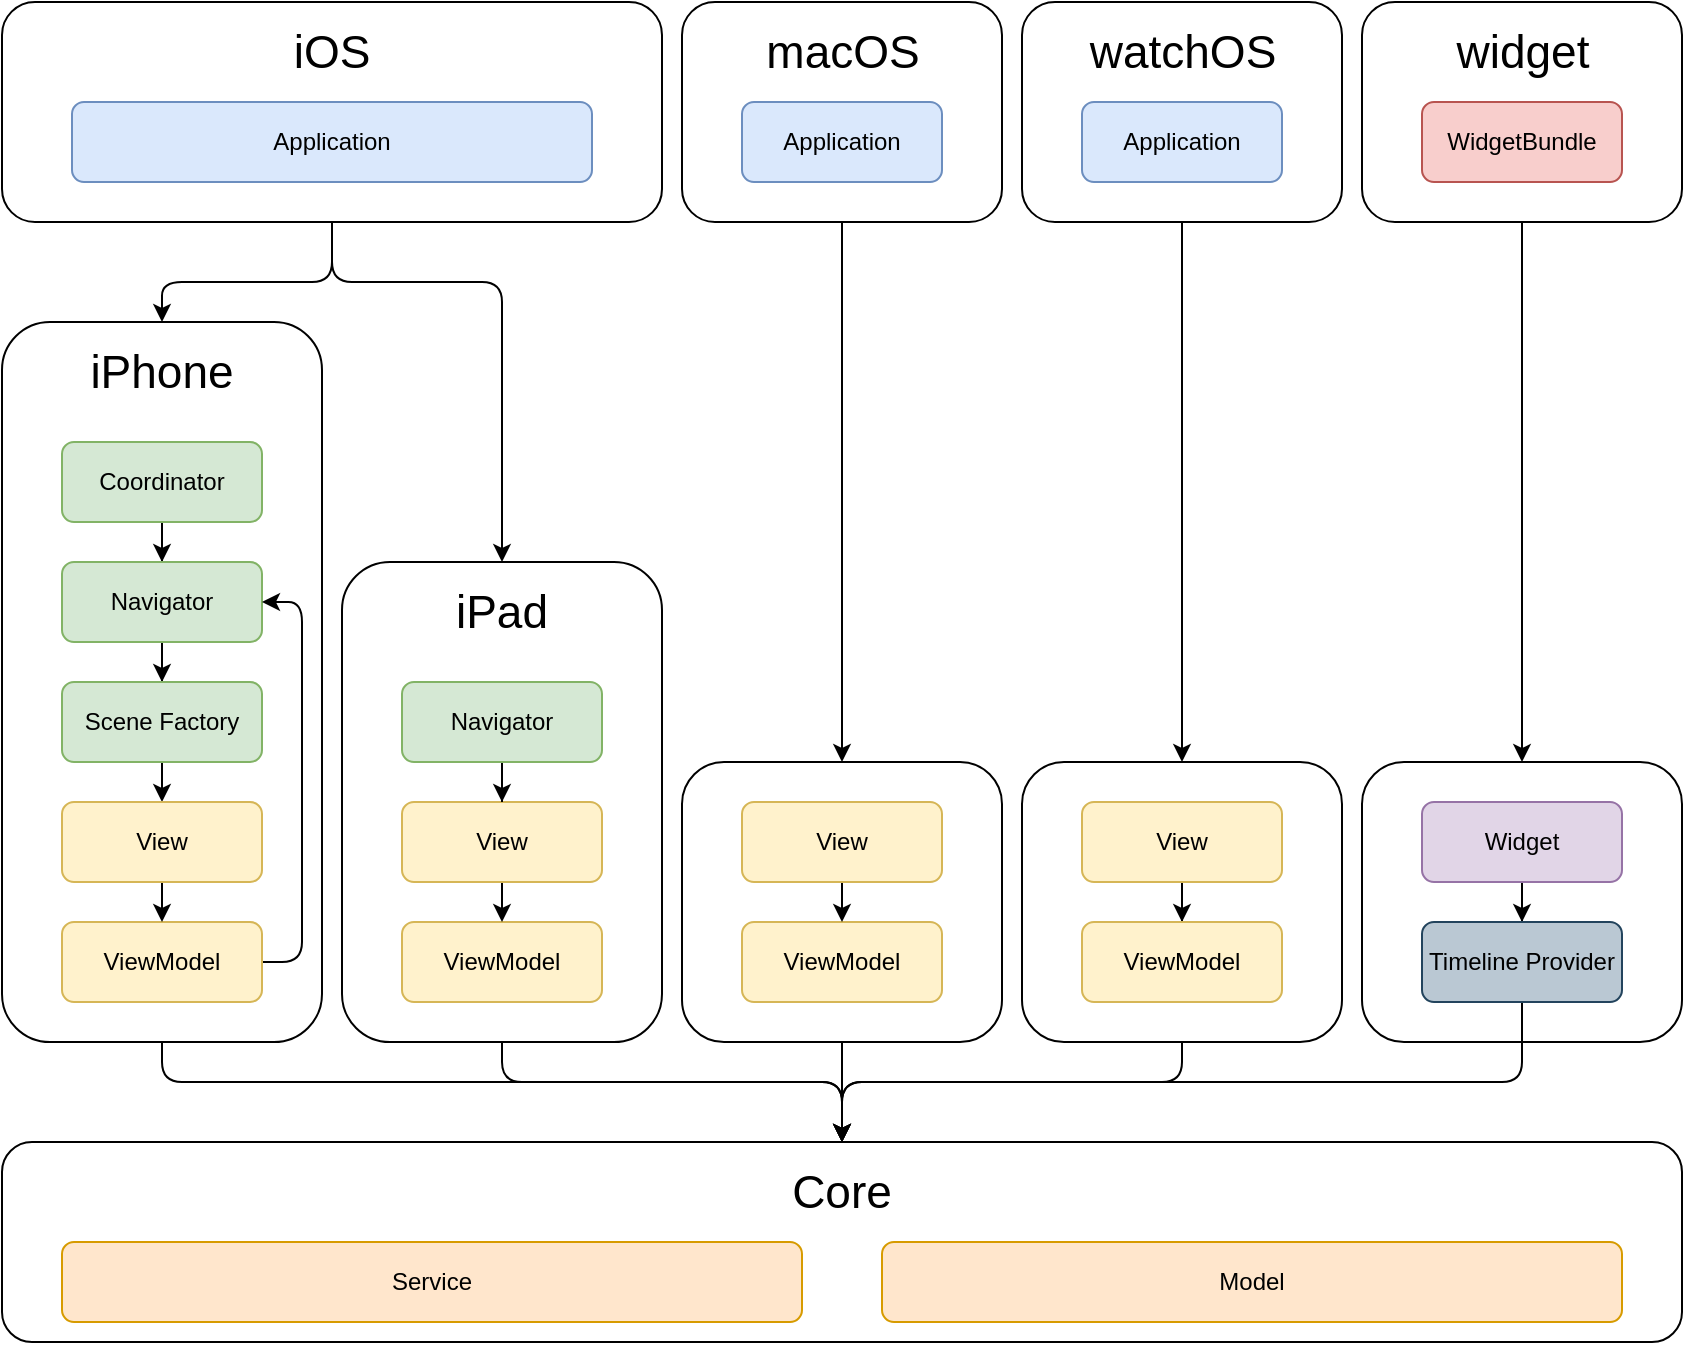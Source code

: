 <mxfile version="24.7.17">
  <diagram name="1 oldal" id="KdIXGfYalOhUa_dOvi26">
    <mxGraphModel dx="954" dy="650" grid="1" gridSize="10" guides="1" tooltips="1" connect="1" arrows="1" fold="1" page="1" pageScale="1" pageWidth="827" pageHeight="1169" math="0" shadow="0">
      <root>
        <mxCell id="0" />
        <mxCell id="1" parent="0" />
        <mxCell id="1GH-yLbW6XLYDxtlig_x-22" style="edgeStyle=orthogonalEdgeStyle;rounded=1;orthogonalLoop=1;jettySize=auto;html=1;curved=0;" parent="1" source="fzBN62UO4oejhAgNgZJR-6" target="fzBN62UO4oejhAgNgZJR-1" edge="1">
          <mxGeometry relative="1" as="geometry">
            <Array as="points">
              <mxPoint x="250" y="910" />
              <mxPoint x="420" y="910" />
            </Array>
          </mxGeometry>
        </mxCell>
        <mxCell id="fzBN62UO4oejhAgNgZJR-6" value="" style="rounded=1;whiteSpace=wrap;html=1;fillColor=none;" parent="1" vertex="1">
          <mxGeometry x="170" y="650" width="160" height="240" as="geometry" />
        </mxCell>
        <mxCell id="1GH-yLbW6XLYDxtlig_x-21" style="edgeStyle=orthogonalEdgeStyle;rounded=1;orthogonalLoop=1;jettySize=auto;html=1;curved=0;" parent="1" source="fzBN62UO4oejhAgNgZJR-3" target="fzBN62UO4oejhAgNgZJR-1" edge="1">
          <mxGeometry relative="1" as="geometry">
            <Array as="points">
              <mxPoint x="80" y="910" />
              <mxPoint x="420" y="910" />
            </Array>
          </mxGeometry>
        </mxCell>
        <mxCell id="fzBN62UO4oejhAgNgZJR-3" value="" style="rounded=1;whiteSpace=wrap;html=1;fillColor=none;" parent="1" vertex="1">
          <mxGeometry y="530" width="160" height="360" as="geometry" />
        </mxCell>
        <mxCell id="fzBN62UO4oejhAgNgZJR-62" style="edgeStyle=orthogonalEdgeStyle;rounded=1;orthogonalLoop=1;jettySize=auto;html=1;entryX=0.5;entryY=0;entryDx=0;entryDy=0;curved=0;" parent="1" source="fzBN62UO4oejhAgNgZJR-60" target="fzBN62UO4oejhAgNgZJR-3" edge="1">
          <mxGeometry relative="1" as="geometry">
            <Array as="points">
              <mxPoint x="165" y="510" />
              <mxPoint x="80" y="510" />
            </Array>
          </mxGeometry>
        </mxCell>
        <mxCell id="fzBN62UO4oejhAgNgZJR-63" style="edgeStyle=orthogonalEdgeStyle;rounded=1;orthogonalLoop=1;jettySize=auto;html=1;exitX=0.5;exitY=1;exitDx=0;exitDy=0;entryX=0.5;entryY=0;entryDx=0;entryDy=0;curved=0;" parent="1" source="fzBN62UO4oejhAgNgZJR-60" target="fzBN62UO4oejhAgNgZJR-6" edge="1">
          <mxGeometry relative="1" as="geometry">
            <Array as="points">
              <mxPoint x="165" y="510" />
              <mxPoint x="250" y="510" />
            </Array>
          </mxGeometry>
        </mxCell>
        <mxCell id="fzBN62UO4oejhAgNgZJR-60" value="" style="rounded=1;whiteSpace=wrap;html=1;fillColor=none;" parent="1" vertex="1">
          <mxGeometry y="370" width="330" height="110" as="geometry" />
        </mxCell>
        <mxCell id="UooaaY11Q18-pTHyj7YI-29" value="iOS" style="text;html=1;strokeColor=none;fillColor=none;align=center;verticalAlign=middle;whiteSpace=wrap;rounded=0;fontSize=23;" parent="1" vertex="1">
          <mxGeometry x="80" y="380" width="170" height="30" as="geometry" />
        </mxCell>
        <mxCell id="UooaaY11Q18-pTHyj7YI-1" value="Application" style="rounded=1;whiteSpace=wrap;html=1;fillColor=#dae8fc;strokeColor=#6c8ebf;" parent="1" vertex="1">
          <mxGeometry x="35" y="420" width="260" height="40" as="geometry" />
        </mxCell>
        <mxCell id="fzBN62UO4oejhAgNgZJR-57" value="iPad" style="text;html=1;strokeColor=none;fillColor=none;align=center;verticalAlign=middle;whiteSpace=wrap;rounded=0;fontSize=23;" parent="1" vertex="1">
          <mxGeometry x="205" y="660" width="90" height="30" as="geometry" />
        </mxCell>
        <mxCell id="fzBN62UO4oejhAgNgZJR-7" style="edgeStyle=orthogonalEdgeStyle;rounded=0;orthogonalLoop=1;jettySize=auto;html=1;" parent="1" edge="1">
          <mxGeometry relative="1" as="geometry">
            <mxPoint x="280" y="630" as="sourcePoint" />
          </mxGeometry>
        </mxCell>
        <mxCell id="fzBN62UO4oejhAgNgZJR-9" style="edgeStyle=orthogonalEdgeStyle;rounded=0;orthogonalLoop=1;jettySize=auto;html=1;" parent="1" edge="1">
          <mxGeometry relative="1" as="geometry">
            <mxPoint x="280" y="690" as="sourcePoint" />
          </mxGeometry>
        </mxCell>
        <mxCell id="fzBN62UO4oejhAgNgZJR-14" value="ViewModel" style="rounded=1;whiteSpace=wrap;html=1;fillColor=#fff2cc;strokeColor=#d6b656;" parent="1" vertex="1">
          <mxGeometry x="200" y="830" width="100" height="40" as="geometry" />
        </mxCell>
        <mxCell id="fzBN62UO4oejhAgNgZJR-15" style="edgeStyle=orthogonalEdgeStyle;rounded=1;orthogonalLoop=1;jettySize=auto;html=1;curved=0;entryX=0.5;entryY=0;entryDx=0;entryDy=0;exitX=0.5;exitY=1;exitDx=0;exitDy=0;" parent="1" source="fzBN62UO4oejhAgNgZJR-16" target="fzBN62UO4oejhAgNgZJR-14" edge="1">
          <mxGeometry relative="1" as="geometry">
            <mxPoint x="250" y="820" as="targetPoint" />
            <Array as="points">
              <mxPoint x="250" y="810" />
              <mxPoint x="250" y="810" />
            </Array>
          </mxGeometry>
        </mxCell>
        <mxCell id="fzBN62UO4oejhAgNgZJR-16" value="View" style="rounded=1;whiteSpace=wrap;html=1;fillColor=#fff2cc;strokeColor=#d6b656;" parent="1" vertex="1">
          <mxGeometry x="200" y="770" width="100" height="40" as="geometry" />
        </mxCell>
        <mxCell id="fzBN62UO4oejhAgNgZJR-56" value="iPhone" style="text;html=1;strokeColor=none;fillColor=none;align=center;verticalAlign=middle;whiteSpace=wrap;rounded=0;fontSize=23;" parent="1" vertex="1">
          <mxGeometry x="35" y="540" width="90" height="30" as="geometry" />
        </mxCell>
        <mxCell id="UooaaY11Q18-pTHyj7YI-13" style="edgeStyle=orthogonalEdgeStyle;rounded=0;orthogonalLoop=1;jettySize=auto;html=1;" parent="1" source="UooaaY11Q18-pTHyj7YI-2" target="UooaaY11Q18-pTHyj7YI-3" edge="1">
          <mxGeometry relative="1" as="geometry" />
        </mxCell>
        <mxCell id="UooaaY11Q18-pTHyj7YI-2" value="Coordinator" style="rounded=1;whiteSpace=wrap;html=1;fillColor=#d5e8d4;strokeColor=#82b366;" parent="1" vertex="1">
          <mxGeometry x="30" y="590" width="100" height="40" as="geometry" />
        </mxCell>
        <mxCell id="UooaaY11Q18-pTHyj7YI-14" style="edgeStyle=orthogonalEdgeStyle;rounded=0;orthogonalLoop=1;jettySize=auto;html=1;" parent="1" source="UooaaY11Q18-pTHyj7YI-3" target="UooaaY11Q18-pTHyj7YI-4" edge="1">
          <mxGeometry relative="1" as="geometry" />
        </mxCell>
        <mxCell id="UooaaY11Q18-pTHyj7YI-15" style="edgeStyle=orthogonalEdgeStyle;rounded=0;orthogonalLoop=1;jettySize=auto;html=1;exitX=0.5;exitY=1;exitDx=0;exitDy=0;entryX=0.5;entryY=0;entryDx=0;entryDy=0;" parent="1" source="UooaaY11Q18-pTHyj7YI-4" target="UooaaY11Q18-pTHyj7YI-7" edge="1">
          <mxGeometry relative="1" as="geometry">
            <Array as="points" />
            <mxPoint x="80" y="690" as="sourcePoint" />
          </mxGeometry>
        </mxCell>
        <mxCell id="UooaaY11Q18-pTHyj7YI-3" value="Navigator" style="rounded=1;whiteSpace=wrap;html=1;fillColor=#d5e8d4;strokeColor=#82b366;" parent="1" vertex="1">
          <mxGeometry x="30" y="650" width="100" height="40" as="geometry" />
        </mxCell>
        <mxCell id="UooaaY11Q18-pTHyj7YI-4" value="Scene Factory" style="rounded=1;whiteSpace=wrap;html=1;fillColor=#d5e8d4;strokeColor=#82b366;" parent="1" vertex="1">
          <mxGeometry x="30" y="710" width="100" height="40" as="geometry" />
        </mxCell>
        <mxCell id="UooaaY11Q18-pTHyj7YI-35" style="edgeStyle=orthogonalEdgeStyle;rounded=1;orthogonalLoop=1;jettySize=auto;html=1;startArrow=none;startFill=0;exitX=1;exitY=0.5;exitDx=0;exitDy=0;endArrow=classic;endFill=1;movable=1;resizable=1;rotatable=1;deletable=1;editable=1;locked=0;connectable=1;flowAnimation=0;" parent="1" source="UooaaY11Q18-pTHyj7YI-5" target="UooaaY11Q18-pTHyj7YI-3" edge="1">
          <mxGeometry relative="1" as="geometry">
            <Array as="points">
              <mxPoint x="150" y="850" />
              <mxPoint x="150" y="670" />
            </Array>
          </mxGeometry>
        </mxCell>
        <mxCell id="UooaaY11Q18-pTHyj7YI-5" value="ViewModel" style="rounded=1;whiteSpace=wrap;html=1;fillColor=#fff2cc;strokeColor=#d6b656;" parent="1" vertex="1">
          <mxGeometry x="30" y="830" width="100" height="40" as="geometry" />
        </mxCell>
        <mxCell id="UooaaY11Q18-pTHyj7YI-16" style="edgeStyle=orthogonalEdgeStyle;rounded=1;orthogonalLoop=1;jettySize=auto;html=1;curved=0;entryX=0.5;entryY=0;entryDx=0;entryDy=0;exitX=0.5;exitY=1;exitDx=0;exitDy=0;" parent="1" source="UooaaY11Q18-pTHyj7YI-7" target="UooaaY11Q18-pTHyj7YI-5" edge="1">
          <mxGeometry relative="1" as="geometry">
            <mxPoint x="80" y="820" as="targetPoint" />
            <Array as="points">
              <mxPoint x="80" y="810" />
              <mxPoint x="80" y="810" />
            </Array>
          </mxGeometry>
        </mxCell>
        <mxCell id="UooaaY11Q18-pTHyj7YI-7" value="View" style="rounded=1;whiteSpace=wrap;html=1;fillColor=#fff2cc;strokeColor=#d6b656;" parent="1" vertex="1">
          <mxGeometry x="30" y="770" width="100" height="40" as="geometry" />
        </mxCell>
        <mxCell id="1GH-yLbW6XLYDxtlig_x-23" style="edgeStyle=orthogonalEdgeStyle;rounded=1;orthogonalLoop=1;jettySize=auto;html=1;curved=0;" parent="1" source="fzBN62UO4oejhAgNgZJR-17" target="fzBN62UO4oejhAgNgZJR-1" edge="1">
          <mxGeometry relative="1" as="geometry" />
        </mxCell>
        <mxCell id="fzBN62UO4oejhAgNgZJR-17" value="" style="rounded=1;whiteSpace=wrap;html=1;fillColor=none;" parent="1" vertex="1">
          <mxGeometry x="340" y="750" width="160" height="140" as="geometry" />
        </mxCell>
        <mxCell id="fzBN62UO4oejhAgNgZJR-18" style="edgeStyle=orthogonalEdgeStyle;rounded=0;orthogonalLoop=1;jettySize=auto;html=1;" parent="1" edge="1">
          <mxGeometry relative="1" as="geometry">
            <mxPoint x="460" y="630" as="sourcePoint" />
          </mxGeometry>
        </mxCell>
        <mxCell id="fzBN62UO4oejhAgNgZJR-20" style="edgeStyle=orthogonalEdgeStyle;rounded=0;orthogonalLoop=1;jettySize=auto;html=1;" parent="1" edge="1">
          <mxGeometry relative="1" as="geometry">
            <mxPoint x="460" y="690" as="sourcePoint" />
          </mxGeometry>
        </mxCell>
        <mxCell id="fzBN62UO4oejhAgNgZJR-25" value="ViewModel" style="rounded=1;whiteSpace=wrap;html=1;fillColor=#fff2cc;strokeColor=#d6b656;" parent="1" vertex="1">
          <mxGeometry x="370" y="830" width="100" height="40" as="geometry" />
        </mxCell>
        <mxCell id="fzBN62UO4oejhAgNgZJR-26" style="edgeStyle=orthogonalEdgeStyle;rounded=1;orthogonalLoop=1;jettySize=auto;html=1;curved=0;entryX=0.5;entryY=0;entryDx=0;entryDy=0;exitX=0.5;exitY=1;exitDx=0;exitDy=0;" parent="1" source="fzBN62UO4oejhAgNgZJR-27" target="fzBN62UO4oejhAgNgZJR-25" edge="1">
          <mxGeometry relative="1" as="geometry">
            <mxPoint x="420" y="820" as="targetPoint" />
            <Array as="points">
              <mxPoint x="420" y="810" />
              <mxPoint x="420" y="810" />
            </Array>
          </mxGeometry>
        </mxCell>
        <mxCell id="fzBN62UO4oejhAgNgZJR-27" value="View" style="rounded=1;whiteSpace=wrap;html=1;fillColor=#fff2cc;strokeColor=#d6b656;" parent="1" vertex="1">
          <mxGeometry x="370" y="770" width="100" height="40" as="geometry" />
        </mxCell>
        <mxCell id="1GH-yLbW6XLYDxtlig_x-24" style="edgeStyle=orthogonalEdgeStyle;rounded=1;orthogonalLoop=1;jettySize=auto;html=1;curved=0;" parent="1" source="5_Yaha5WO8GoKf-d1Jsj-4" target="fzBN62UO4oejhAgNgZJR-1" edge="1">
          <mxGeometry relative="1" as="geometry">
            <Array as="points">
              <mxPoint x="590" y="910" />
              <mxPoint x="420" y="910" />
            </Array>
          </mxGeometry>
        </mxCell>
        <mxCell id="5_Yaha5WO8GoKf-d1Jsj-4" value="&lt;span style=&quot;caret-color: rgba(0, 0, 0, 0); color: rgba(0, 0, 0, 0); font-family: monospace; font-size: 0px; text-align: start; white-space: nowrap;&quot;&gt;%3CmxGraphModel%3E%3Croot%3E%3CmxCell%20id%3D%220%22%2F%3E%3CmxCell%20id%3D%221%22%20parent%3D%220%22%2F%3E%3CmxCell%20id%3D%222%22%20value%3D%22%22%20style%3D%22rounded%3D1%3BwhiteSpace%3Dwrap%3Bhtml%3D1%3BfillColor%3Dnone%3B%22%20vertex%3D%221%22%20parent%3D%221%22%3E%3CmxGeometry%20x%3D%22220%22%20y%3D%22540%22%20width%3D%22160%22%20height%3D%22320%22%20as%3D%22geometry%22%2F%3E%3C%2FmxCell%3E%3CmxCell%20id%3D%223%22%20style%3D%22edgeStyle%3DorthogonalEdgeStyle%3Brounded%3D0%3BorthogonalLoop%3D1%3BjettySize%3Dauto%3Bhtml%3D1%3B%22%20edge%3D%221%22%20source%3D%224%22%20target%3D%227%22%20parent%3D%221%22%3E%3CmxGeometry%20relative%3D%221%22%20as%3D%22geometry%22%2F%3E%3C%2FmxCell%3E%3CmxCell%20id%3D%224%22%20value%3D%22Coordinator%22%20style%3D%22rounded%3D1%3BwhiteSpace%3Dwrap%3Bhtml%3D1%3BfillColor%3D%23d5e8d4%3BstrokeColor%3D%2382b366%3B%22%20vertex%3D%221%22%20parent%3D%221%22%3E%3CmxGeometry%20x%3D%22250%22%20y%3D%22560%22%20width%3D%22100%22%20height%3D%2240%22%20as%3D%22geometry%22%2F%3E%3C%2FmxCell%3E%3CmxCell%20id%3D%225%22%20style%3D%22edgeStyle%3DorthogonalEdgeStyle%3Brounded%3D0%3BorthogonalLoop%3D1%3BjettySize%3Dauto%3Bhtml%3D1%3B%22%20edge%3D%221%22%20source%3D%227%22%20target%3D%228%22%20parent%3D%221%22%3E%3CmxGeometry%20relative%3D%221%22%20as%3D%22geometry%22%2F%3E%3C%2FmxCell%3E%3CmxCell%20id%3D%226%22%20style%3D%22edgeStyle%3DorthogonalEdgeStyle%3Brounded%3D0%3BorthogonalLoop%3D1%3BjettySize%3Dauto%3Bhtml%3D1%3BexitX%3D0.5%3BexitY%3D1%3BexitDx%3D0%3BexitDy%3D0%3BentryX%3D0.5%3BentryY%3D0%3BentryDx%3D0%3BentryDy%3D0%3B%22%20edge%3D%221%22%20source%3D%228%22%20target%3D%2212%22%20parent%3D%221%22%3E%3CmxGeometry%20relative%3D%221%22%20as%3D%22geometry%22%3E%3CArray%20as%3D%22points%22%2F%3E%3CmxPoint%20x%3D%22300%22%20y%3D%22660%22%20as%3D%22sourcePoint%22%2F%3E%3C%2FmxGeometry%3E%3C%2FmxCell%3E%3CmxCell%20id%3D%227%22%20value%3D%22Navigator%22%20style%3D%22rounded%3D1%3BwhiteSpace%3Dwrap%3Bhtml%3D1%3BfillColor%3D%23d5e8d4%3BstrokeColor%3D%2382b366%3B%22%20vertex%3D%221%22%20parent%3D%221%22%3E%3CmxGeometry%20x%3D%22250%22%20y%3D%22620%22%20width%3D%22100%22%20height%3D%2240%22%20as%3D%22geometry%22%2F%3E%3C%2FmxCell%3E%3CmxCell%20id%3D%228%22%20value%3D%22Scene%20Factory%22%20style%3D%22rounded%3D1%3BwhiteSpace%3Dwrap%3Bhtml%3D1%3BfillColor%3D%23d5e8d4%3BstrokeColor%3D%2382b366%3B%22%20vertex%3D%221%22%20parent%3D%221%22%3E%3CmxGeometry%20x%3D%22250%22%20y%3D%22680%22%20width%3D%22100%22%20height%3D%2240%22%20as%3D%22geometry%22%2F%3E%3C%2FmxCell%3E%3CmxCell%20id%3D%229%22%20style%3D%22edgeStyle%3DorthogonalEdgeStyle%3Brounded%3D1%3BorthogonalLoop%3D1%3BjettySize%3Dauto%3Bhtml%3D1%3BstartArrow%3Dnone%3BstartFill%3D0%3BexitX%3D1%3BexitY%3D0.5%3BexitDx%3D0%3BexitDy%3D0%3BendArrow%3Dclassic%3BendFill%3D1%3Bmovable%3D1%3Bresizable%3D1%3Brotatable%3D1%3Bdeletable%3D1%3Beditable%3D1%3Blocked%3D0%3Bconnectable%3D1%3BflowAnimation%3D0%3B%22%20edge%3D%221%22%20source%3D%2210%22%20target%3D%227%22%20parent%3D%221%22%3E%3CmxGeometry%20relative%3D%221%22%20as%3D%22geometry%22%3E%3CArray%20as%3D%22points%22%3E%3CmxPoint%20x%3D%22370%22%20y%3D%22820%22%2F%3E%3CmxPoint%20x%3D%22370%22%20y%3D%22640%22%2F%3E%3C%2FArray%3E%3C%2FmxGeometry%3E%3C%2FmxCell%3E%3CmxCell%20id%3D%2210%22%20value%3D%22ViewModel%22%20style%3D%22rounded%3D1%3BwhiteSpace%3Dwrap%3Bhtml%3D1%3BfillColor%3D%23ffe6cc%3BstrokeColor%3D%23d79b00%3B%22%20vertex%3D%221%22%20parent%3D%221%22%3E%3CmxGeometry%20x%3D%22250%22%20y%3D%22800%22%20width%3D%22100%22%20height%3D%2240%22%20as%3D%22geometry%22%2F%3E%3C%2FmxCell%3E%3CmxCell%20id%3D%2211%22%20style%3D%22edgeStyle%3DorthogonalEdgeStyle%3Brounded%3D1%3BorthogonalLoop%3D1%3BjettySize%3Dauto%3Bhtml%3D1%3Bcurved%3D0%3BentryX%3D0.5%3BentryY%3D0%3BentryDx%3D0%3BentryDy%3D0%3BexitX%3D0.5%3BexitY%3D1%3BexitDx%3D0%3BexitDy%3D0%3B%22%20edge%3D%221%22%20source%3D%2212%22%20target%3D%2210%22%20parent%3D%221%22%3E%3CmxGeometry%20relative%3D%221%22%20as%3D%22geometry%22%3E%3CmxPoint%20x%3D%22300%22%20y%3D%22790%22%20as%3D%22targetPoint%22%2F%3E%3CArray%20as%3D%22points%22%3E%3CmxPoint%20x%3D%22300%22%20y%3D%22780%22%2F%3E%3CmxPoint%20x%3D%22300%22%20y%3D%22780%22%2F%3E%3C%2FArray%3E%3C%2FmxGeometry%3E%3C%2FmxCell%3E%3CmxCell%20id%3D%2212%22%20value%3D%22View%22%20style%3D%22rounded%3D1%3BwhiteSpace%3Dwrap%3Bhtml%3D1%3BfillColor%3D%23ffe6cc%3BstrokeColor%3D%23d79b00%3B%22%20vertex%3D%221%22%20parent%3D%221%22%3E%3CmxGeometry%20x%3D%22250%22%20y%3D%22740%22%20width%3D%22100%22%20height%3D%2240%22%20as%3D%22geometry%22%2F%3E%3C%2FmxCell%3E%3C%2Froot%3E%3C%2FmxGraphModel%3E&lt;/span&gt;" style="rounded=1;whiteSpace=wrap;html=1;fillColor=none;" parent="1" vertex="1">
          <mxGeometry x="510" y="750" width="160" height="140" as="geometry" />
        </mxCell>
        <mxCell id="5_Yaha5WO8GoKf-d1Jsj-8" style="edgeStyle=orthogonalEdgeStyle;rounded=0;orthogonalLoop=1;jettySize=auto;html=1;" parent="1" source="5_Yaha5WO8GoKf-d1Jsj-3" target="5_Yaha5WO8GoKf-d1Jsj-7" edge="1">
          <mxGeometry relative="1" as="geometry" />
        </mxCell>
        <mxCell id="5_Yaha5WO8GoKf-d1Jsj-3" value="View" style="rounded=1;whiteSpace=wrap;html=1;fillColor=#fff2cc;strokeColor=#d6b656;" parent="1" vertex="1">
          <mxGeometry x="540" y="770" width="100" height="40" as="geometry" />
        </mxCell>
        <mxCell id="5_Yaha5WO8GoKf-d1Jsj-7" value="ViewModel" style="rounded=1;whiteSpace=wrap;html=1;fillColor=#fff2cc;strokeColor=#d6b656;" parent="1" vertex="1">
          <mxGeometry x="540" y="830" width="100" height="40" as="geometry" />
        </mxCell>
        <mxCell id="UooaaY11Q18-pTHyj7YI-26" value="" style="rounded=1;whiteSpace=wrap;html=1;fillColor=none;" parent="1" vertex="1">
          <mxGeometry x="680" y="750" width="160" height="140" as="geometry" />
        </mxCell>
        <mxCell id="UooaaY11Q18-pTHyj7YI-22" style="edgeStyle=orthogonalEdgeStyle;rounded=0;orthogonalLoop=1;jettySize=auto;html=1;entryX=0.5;entryY=0;entryDx=0;entryDy=0;" parent="1" source="UooaaY11Q18-pTHyj7YI-10" target="UooaaY11Q18-pTHyj7YI-11" edge="1">
          <mxGeometry relative="1" as="geometry" />
        </mxCell>
        <mxCell id="UooaaY11Q18-pTHyj7YI-10" value="Widget" style="rounded=1;whiteSpace=wrap;html=1;fillColor=#e1d5e7;strokeColor=#9673a6;" parent="1" vertex="1">
          <mxGeometry x="710" y="770" width="100" height="40" as="geometry" />
        </mxCell>
        <mxCell id="1GH-yLbW6XLYDxtlig_x-25" style="edgeStyle=orthogonalEdgeStyle;rounded=1;orthogonalLoop=1;jettySize=auto;html=1;curved=0;" parent="1" source="UooaaY11Q18-pTHyj7YI-11" target="fzBN62UO4oejhAgNgZJR-1" edge="1">
          <mxGeometry relative="1" as="geometry">
            <Array as="points">
              <mxPoint x="760" y="910" />
              <mxPoint x="420" y="910" />
            </Array>
          </mxGeometry>
        </mxCell>
        <mxCell id="UooaaY11Q18-pTHyj7YI-11" value="Timeline Provider" style="rounded=1;whiteSpace=wrap;html=1;fillColor=#bac8d3;strokeColor=#23445d;" parent="1" vertex="1">
          <mxGeometry x="710" y="830" width="100" height="40" as="geometry" />
        </mxCell>
        <mxCell id="fzBN62UO4oejhAgNgZJR-1" value="" style="rounded=1;whiteSpace=wrap;html=1;fillColor=none;" parent="1" vertex="1">
          <mxGeometry y="940" width="840" height="100" as="geometry" />
        </mxCell>
        <mxCell id="UooaaY11Q18-pTHyj7YI-8" value="Model" style="rounded=1;whiteSpace=wrap;html=1;fillColor=#ffe6cc;strokeColor=#d79b00;" parent="1" vertex="1">
          <mxGeometry x="440" y="990" width="370" height="40" as="geometry" />
        </mxCell>
        <mxCell id="UooaaY11Q18-pTHyj7YI-9" value="Service" style="rounded=1;whiteSpace=wrap;html=1;fillColor=#ffe6cc;strokeColor=#d79b00;" parent="1" vertex="1">
          <mxGeometry x="30" y="990" width="370" height="40" as="geometry" />
        </mxCell>
        <mxCell id="fzBN62UO4oejhAgNgZJR-2" value="Core" style="text;html=1;strokeColor=none;fillColor=none;align=center;verticalAlign=middle;whiteSpace=wrap;rounded=0;fontSize=23;" parent="1" vertex="1">
          <mxGeometry x="390" y="950" width="60" height="30" as="geometry" />
        </mxCell>
        <mxCell id="1GH-yLbW6XLYDxtlig_x-10" style="edgeStyle=orthogonalEdgeStyle;rounded=0;orthogonalLoop=1;jettySize=auto;html=1;entryX=0.5;entryY=0;entryDx=0;entryDy=0;" parent="1" source="1GH-yLbW6XLYDxtlig_x-1" target="fzBN62UO4oejhAgNgZJR-17" edge="1">
          <mxGeometry relative="1" as="geometry">
            <Array as="points">
              <mxPoint x="420" y="520" />
              <mxPoint x="420" y="520" />
            </Array>
          </mxGeometry>
        </mxCell>
        <mxCell id="1GH-yLbW6XLYDxtlig_x-1" value="" style="rounded=1;whiteSpace=wrap;html=1;fillColor=none;" parent="1" vertex="1">
          <mxGeometry x="340" y="370" width="160" height="110" as="geometry" />
        </mxCell>
        <mxCell id="1GH-yLbW6XLYDxtlig_x-9" style="edgeStyle=orthogonalEdgeStyle;rounded=0;orthogonalLoop=1;jettySize=auto;html=1;" parent="1" source="1GH-yLbW6XLYDxtlig_x-3" target="fzBN62UO4oejhAgNgZJR-16" edge="1">
          <mxGeometry relative="1" as="geometry" />
        </mxCell>
        <mxCell id="1GH-yLbW6XLYDxtlig_x-3" value="Navigator" style="rounded=1;whiteSpace=wrap;html=1;fillColor=#d5e8d4;strokeColor=#82b366;" parent="1" vertex="1">
          <mxGeometry x="200" y="710" width="100" height="40" as="geometry" />
        </mxCell>
        <mxCell id="1GH-yLbW6XLYDxtlig_x-11" style="edgeStyle=orthogonalEdgeStyle;rounded=0;orthogonalLoop=1;jettySize=auto;html=1;" parent="1" source="1GH-yLbW6XLYDxtlig_x-4" target="5_Yaha5WO8GoKf-d1Jsj-4" edge="1">
          <mxGeometry relative="1" as="geometry" />
        </mxCell>
        <mxCell id="1GH-yLbW6XLYDxtlig_x-4" value="" style="rounded=1;whiteSpace=wrap;html=1;fillColor=none;" parent="1" vertex="1">
          <mxGeometry x="510" y="370" width="160" height="110" as="geometry" />
        </mxCell>
        <mxCell id="1GH-yLbW6XLYDxtlig_x-5" value="macOS" style="text;html=1;strokeColor=none;fillColor=none;align=center;verticalAlign=middle;whiteSpace=wrap;rounded=0;fontSize=23;" parent="1" vertex="1">
          <mxGeometry x="382.5" y="380" width="75" height="30" as="geometry" />
        </mxCell>
        <mxCell id="1GH-yLbW6XLYDxtlig_x-6" value="watchOS" style="text;html=1;strokeColor=none;fillColor=none;align=center;verticalAlign=middle;whiteSpace=wrap;rounded=0;fontSize=23;" parent="1" vertex="1">
          <mxGeometry x="542.5" y="380" width="95" height="30" as="geometry" />
        </mxCell>
        <mxCell id="1GH-yLbW6XLYDxtlig_x-7" value="Application" style="rounded=1;whiteSpace=wrap;html=1;fillColor=#dae8fc;strokeColor=#6c8ebf;" parent="1" vertex="1">
          <mxGeometry x="540" y="420" width="100" height="40" as="geometry" />
        </mxCell>
        <mxCell id="1GH-yLbW6XLYDxtlig_x-8" value="Application" style="rounded=1;whiteSpace=wrap;html=1;fillColor=#dae8fc;strokeColor=#6c8ebf;" parent="1" vertex="1">
          <mxGeometry x="370" y="420" width="100" height="40" as="geometry" />
        </mxCell>
        <mxCell id="1GH-yLbW6XLYDxtlig_x-29" style="edgeStyle=orthogonalEdgeStyle;rounded=0;orthogonalLoop=1;jettySize=auto;html=1;entryX=0.5;entryY=0;entryDx=0;entryDy=0;" parent="1" source="1GH-yLbW6XLYDxtlig_x-26" target="UooaaY11Q18-pTHyj7YI-26" edge="1">
          <mxGeometry relative="1" as="geometry" />
        </mxCell>
        <mxCell id="1GH-yLbW6XLYDxtlig_x-26" value="" style="rounded=1;whiteSpace=wrap;html=1;fillColor=none;" parent="1" vertex="1">
          <mxGeometry x="680" y="370" width="160" height="110" as="geometry" />
        </mxCell>
        <mxCell id="1GH-yLbW6XLYDxtlig_x-27" value="widget" style="text;html=1;strokeColor=none;fillColor=none;align=center;verticalAlign=middle;whiteSpace=wrap;rounded=0;fontSize=23;" parent="1" vertex="1">
          <mxGeometry x="712.5" y="380" width="95" height="30" as="geometry" />
        </mxCell>
        <mxCell id="1GH-yLbW6XLYDxtlig_x-28" value="WidgetBundle" style="rounded=1;whiteSpace=wrap;html=1;fillColor=#f8cecc;strokeColor=#b85450;" parent="1" vertex="1">
          <mxGeometry x="710" y="420" width="100" height="40" as="geometry" />
        </mxCell>
      </root>
    </mxGraphModel>
  </diagram>
</mxfile>
